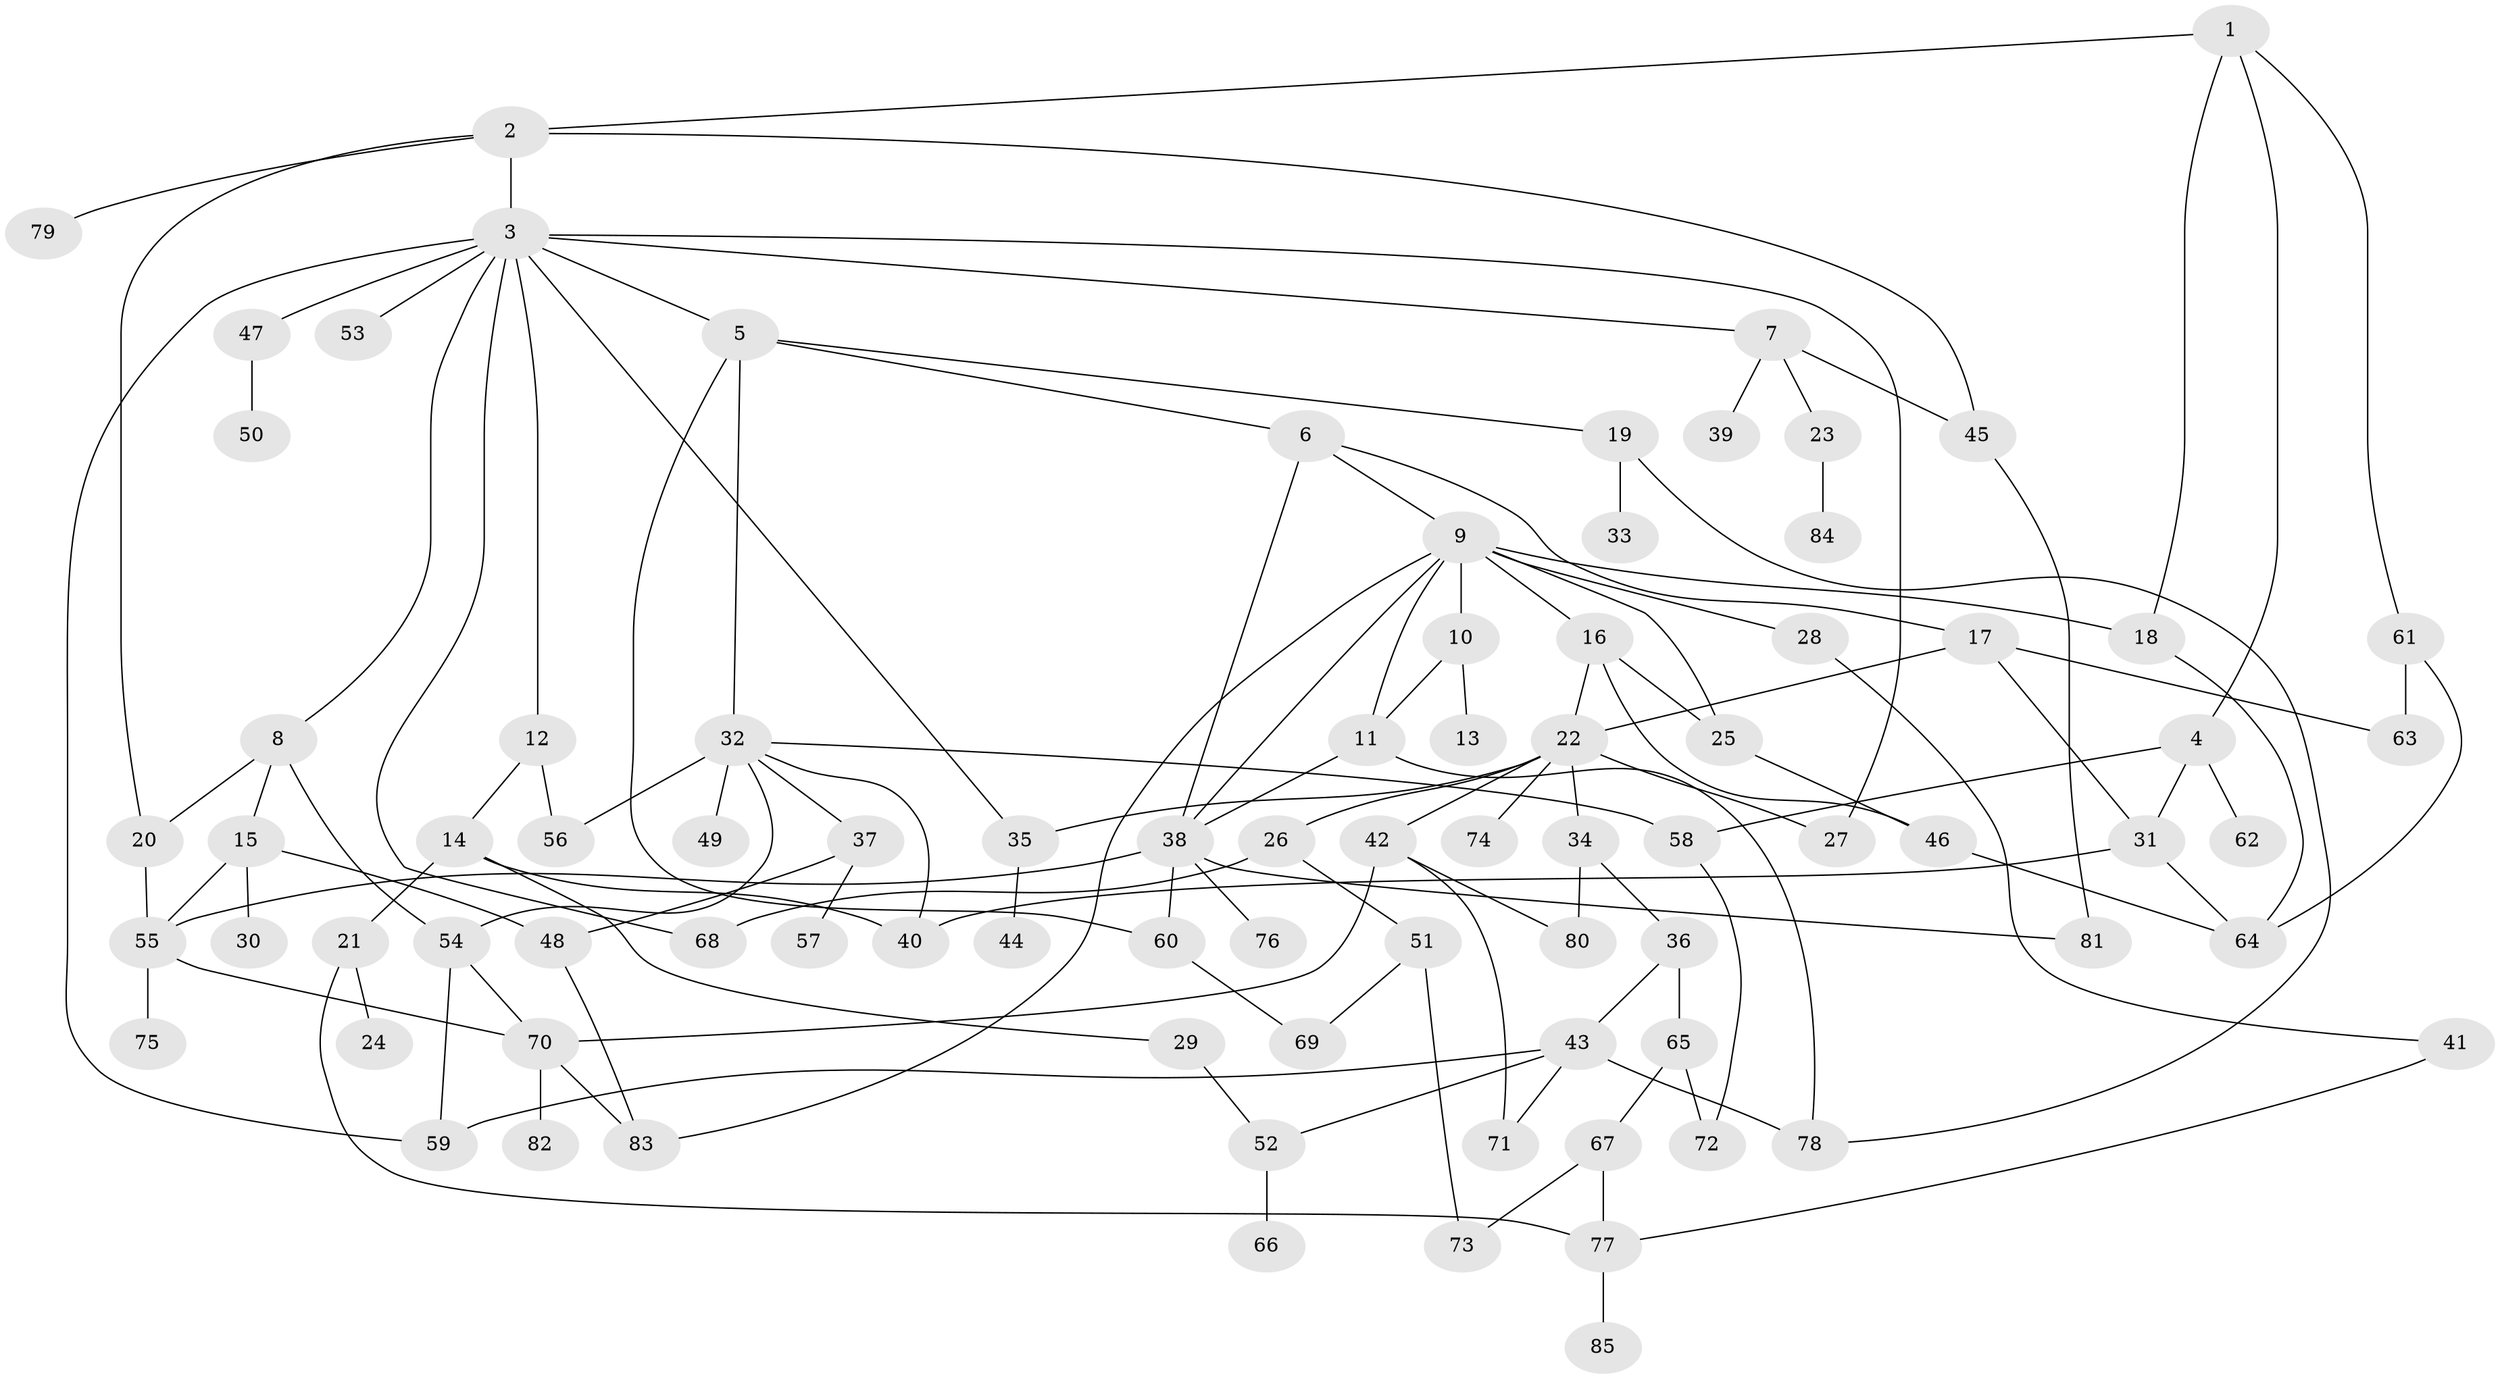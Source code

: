 // coarse degree distribution, {9: 0.019230769230769232, 3: 0.3076923076923077, 4: 0.1346153846153846, 1: 0.21153846153846154, 8: 0.019230769230769232, 2: 0.09615384615384616, 6: 0.11538461538461539, 5: 0.07692307692307693, 10: 0.019230769230769232}
// Generated by graph-tools (version 1.1) at 2025/35/03/04/25 23:35:59]
// undirected, 85 vertices, 127 edges
graph export_dot {
  node [color=gray90,style=filled];
  1;
  2;
  3;
  4;
  5;
  6;
  7;
  8;
  9;
  10;
  11;
  12;
  13;
  14;
  15;
  16;
  17;
  18;
  19;
  20;
  21;
  22;
  23;
  24;
  25;
  26;
  27;
  28;
  29;
  30;
  31;
  32;
  33;
  34;
  35;
  36;
  37;
  38;
  39;
  40;
  41;
  42;
  43;
  44;
  45;
  46;
  47;
  48;
  49;
  50;
  51;
  52;
  53;
  54;
  55;
  56;
  57;
  58;
  59;
  60;
  61;
  62;
  63;
  64;
  65;
  66;
  67;
  68;
  69;
  70;
  71;
  72;
  73;
  74;
  75;
  76;
  77;
  78;
  79;
  80;
  81;
  82;
  83;
  84;
  85;
  1 -- 2;
  1 -- 4;
  1 -- 61;
  1 -- 18;
  2 -- 3;
  2 -- 45;
  2 -- 79;
  2 -- 20;
  3 -- 5;
  3 -- 7;
  3 -- 8;
  3 -- 12;
  3 -- 47;
  3 -- 53;
  3 -- 59;
  3 -- 35;
  3 -- 68;
  3 -- 27;
  4 -- 58;
  4 -- 62;
  4 -- 31;
  5 -- 6;
  5 -- 19;
  5 -- 32;
  5 -- 60;
  6 -- 9;
  6 -- 17;
  6 -- 38;
  7 -- 23;
  7 -- 39;
  7 -- 45;
  8 -- 15;
  8 -- 20;
  8 -- 54;
  9 -- 10;
  9 -- 16;
  9 -- 18;
  9 -- 25;
  9 -- 28;
  9 -- 38;
  9 -- 83;
  9 -- 11;
  10 -- 11;
  10 -- 13;
  11 -- 78;
  11 -- 38;
  12 -- 14;
  12 -- 56;
  14 -- 21;
  14 -- 29;
  14 -- 40;
  15 -- 30;
  15 -- 48;
  15 -- 55;
  16 -- 22;
  16 -- 25;
  16 -- 46;
  17 -- 31;
  17 -- 63;
  17 -- 22;
  18 -- 64;
  19 -- 33;
  19 -- 78;
  20 -- 55;
  21 -- 24;
  21 -- 77;
  22 -- 26;
  22 -- 27;
  22 -- 34;
  22 -- 35;
  22 -- 42;
  22 -- 74;
  23 -- 84;
  25 -- 46;
  26 -- 51;
  26 -- 68;
  28 -- 41;
  29 -- 52;
  31 -- 40;
  31 -- 64;
  32 -- 37;
  32 -- 49;
  32 -- 54;
  32 -- 56;
  32 -- 58;
  32 -- 40;
  34 -- 36;
  34 -- 80;
  35 -- 44;
  36 -- 43;
  36 -- 65;
  37 -- 57;
  37 -- 48;
  38 -- 55;
  38 -- 60;
  38 -- 76;
  38 -- 81;
  41 -- 77;
  42 -- 71;
  42 -- 80;
  42 -- 70;
  43 -- 52;
  43 -- 59;
  43 -- 71;
  43 -- 78;
  45 -- 81;
  46 -- 64;
  47 -- 50;
  48 -- 83;
  51 -- 73;
  51 -- 69;
  52 -- 66;
  54 -- 59;
  54 -- 70;
  55 -- 70;
  55 -- 75;
  58 -- 72;
  60 -- 69;
  61 -- 63;
  61 -- 64;
  65 -- 67;
  65 -- 72;
  67 -- 77;
  67 -- 73;
  70 -- 82;
  70 -- 83;
  77 -- 85;
}
